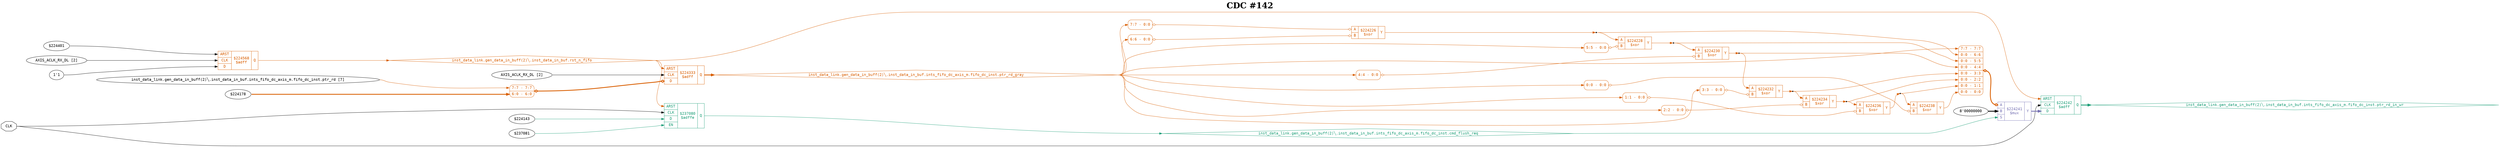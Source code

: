 digraph "spacefibre_light_top" {
label=<<b>CDC #142</b>>;
labelloc="t"
fontsize="30"
node ["fontname"="Courier"]
edge ["fontname"="Courier"]
rankdir="LR";
remincross=true;
n9 [ shape=octagon, label="CLK", color="black", fontcolor="black", href="/src/ip_spacefibre_light_top/spacefibre_light_top.vhd#45" ];
n10 [ shape=diamond, label="inst_data_link.gen_data_in_buff(2)&#9586;.inst_data_in_buf.ints_fifo_dc_axis_m.fifo_dc_inst.cmd_flush_req", colorscheme="dark28", color="1", fontcolor="1", href="/src/ip/fifo_dc/fifo_dc.vhd#111" ];
n11 [ shape=diamond, label="inst_data_link.gen_data_in_buff(2)&#9586;.inst_data_in_buf.ints_fifo_dc_axis_m.fifo_dc_inst.ptr_rd_gray", colorscheme="dark28", color="2", fontcolor="2", href="/src/ip/fifo_dc/fifo_dc.vhd#103" ];
n12 [ shape=diamond, label="inst_data_link.gen_data_in_buff(2)&#9586;.inst_data_in_buf.ints_fifo_dc_axis_m.fifo_dc_inst.ptr_rd_in_wr", colorscheme="dark28", color="1", fontcolor="1", href="/src/ip/fifo_dc/fifo_dc.vhd#106" ];
n13 [ shape=diamond, label="inst_data_link.gen_data_in_buff(2)&#9586;.inst_data_in_buf.rst_n_fifo", colorscheme="dark28", color="2", fontcolor="2", href="/src/module_data_link/data_in_buf.vhd#142" ];
{ rank="source"; n9;}
{ rank="sink";}
v0 [ label="$224143" ];
v1 [ label="$237081" ];
c18 [ shape=record, label="{{<p14> ARST|<p9> CLK|<p15> D|<p16> EN}|$237080\n$adffe|{<p17> Q}}", colorscheme="dark28", color="1", fontcolor="1" , href="/src/ip/fifo_dc/fifo_dc.vhd#440"  ];
v2 [ label="$224401" ];
v3 [ label="AXIS_ACLK_RX_DL [2]" ];
v4 [ label="1'1" ];
c19 [ shape=record, label="{{<p14> ARST|<p9> CLK|<p15> D}|$224568\n$adff|{<p17> Q}}", colorscheme="dark28", color="2", fontcolor="2" , href="/src/module_data_link/data_in_buf.vhd#194"  ];
c23 [ shape=record, label="{{<p20> A|<p21> B}|$224226\n$xor|{<p22> Y}}", colorscheme="dark28", color="2", fontcolor="2" , href="/src/ip/fifo_dc/fifo_dc.vhd#144"  ];
x5 [ shape=record, style=rounded, label="<s0> 7:7 - 0:0 ", colorscheme="dark28", color="2", fontcolor="2" ];
x5:e -> c23:p20:w [arrowhead=odiamond, arrowtail=odiamond, dir=both, colorscheme="dark28", color="2", fontcolor="2", label=""];
x6 [ shape=record, style=rounded, label="<s0> 6:6 - 0:0 ", colorscheme="dark28", color="2", fontcolor="2" ];
x6:e -> c23:p21:w [arrowhead=odiamond, arrowtail=odiamond, dir=both, colorscheme="dark28", color="2", fontcolor="2", label=""];
c24 [ shape=record, label="{{<p20> A|<p21> B}|$224228\n$xor|{<p22> Y}}", colorscheme="dark28", color="2", fontcolor="2" , href="/src/ip/fifo_dc/fifo_dc.vhd#144"  ];
x7 [ shape=record, style=rounded, label="<s0> 5:5 - 0:0 ", colorscheme="dark28", color="2", fontcolor="2" ];
x7:e -> c24:p21:w [arrowhead=odiamond, arrowtail=odiamond, dir=both, colorscheme="dark28", color="2", fontcolor="2", label=""];
c25 [ shape=record, label="{{<p20> A|<p21> B}|$224230\n$xor|{<p22> Y}}", colorscheme="dark28", color="2", fontcolor="2" , href="/src/ip/fifo_dc/fifo_dc.vhd#144"  ];
x8 [ shape=record, style=rounded, label="<s0> 4:4 - 0:0 ", colorscheme="dark28", color="2", fontcolor="2" ];
x8:e -> c25:p21:w [arrowhead=odiamond, arrowtail=odiamond, dir=both, colorscheme="dark28", color="2", fontcolor="2", label=""];
c26 [ shape=record, label="{{<p20> A|<p21> B}|$224232\n$xor|{<p22> Y}}", colorscheme="dark28", color="2", fontcolor="2" , href="/src/ip/fifo_dc/fifo_dc.vhd#144"  ];
x9 [ shape=record, style=rounded, label="<s0> 3:3 - 0:0 ", colorscheme="dark28", color="2", fontcolor="2" ];
x9:e -> c26:p21:w [arrowhead=odiamond, arrowtail=odiamond, dir=both, colorscheme="dark28", color="2", fontcolor="2", label=""];
c27 [ shape=record, label="{{<p20> A|<p21> B}|$224234\n$xor|{<p22> Y}}", colorscheme="dark28", color="2", fontcolor="2" , href="/src/ip/fifo_dc/fifo_dc.vhd#144"  ];
x10 [ shape=record, style=rounded, label="<s0> 2:2 - 0:0 ", colorscheme="dark28", color="2", fontcolor="2" ];
x10:e -> c27:p21:w [arrowhead=odiamond, arrowtail=odiamond, dir=both, colorscheme="dark28", color="2", fontcolor="2", label=""];
c28 [ shape=record, label="{{<p20> A|<p21> B}|$224236\n$xor|{<p22> Y}}", colorscheme="dark28", color="2", fontcolor="2" , href="/src/ip/fifo_dc/fifo_dc.vhd#144"  ];
x11 [ shape=record, style=rounded, label="<s0> 1:1 - 0:0 ", colorscheme="dark28", color="2", fontcolor="2" ];
x11:e -> c28:p21:w [arrowhead=odiamond, arrowtail=odiamond, dir=both, colorscheme="dark28", color="2", fontcolor="2", label=""];
c29 [ shape=record, label="{{<p20> A|<p21> B}|$224238\n$xor|{<p22> Y}}", colorscheme="dark28", color="2", fontcolor="2" , href="/src/ip/fifo_dc/fifo_dc.vhd#144"  ];
x12 [ shape=record, style=rounded, label="<s0> 0:0 - 0:0 ", colorscheme="dark28", color="2", fontcolor="2" ];
x12:e -> c29:p21:w [arrowhead=odiamond, arrowtail=odiamond, dir=both, colorscheme="dark28", color="2", fontcolor="2", label=""];
v14 [ label="8'00000000" ];
c31 [ shape=record, label="{{<p20> A|<p21> B|<p30> S}|$224241\n$mux|{<p22> Y}}", colorscheme="dark28", color="3", fontcolor="3" , href="/src/ip/fifo_dc/fifo_dc.vhd#225"  ];
x13 [ shape=record, style=rounded, label="<s7> 7:7 - 7:7 |<s6> 0:0 - 6:6 |<s5> 0:0 - 5:5 |<s4> 0:0 - 4:4 |<s3> 0:0 - 3:3 |<s2> 0:0 - 2:2 |<s1> 0:0 - 1:1 |<s0> 0:0 - 0:0 ", colorscheme="dark28", color="2", fontcolor="2" ];
x13:e -> c31:p20:w [arrowhead=odiamond, arrowtail=odiamond, dir=both, colorscheme="dark28", color="2", fontcolor="2", style="setlinewidth(3)", label=""];
v15 [ label="AXIS_ACLK_RX_DL [2]" ];
v17 [ label="inst_data_link.gen_data_in_buff(2)&#9586;.inst_data_in_buf.ints_fifo_dc_axis_m.fifo_dc_inst.ptr_rd [7]" ];
v18 [ label="$224178" ];
c32 [ shape=record, label="{{<p14> ARST|<p9> CLK|<p15> D}|$224333\n$adff|{<p17> Q}}", colorscheme="dark28", color="2", fontcolor="2" , href="/src/ip/fifo_dc/fifo_dc.vhd#362"  ];
x16 [ shape=record, style=rounded, label="<s1> 7:7 - 7:7 |<s0> 6:0 - 6:0 ", colorscheme="dark28", color="2", fontcolor="2" ];
x16:e -> c32:p15:w [arrowhead=odiamond, arrowtail=odiamond, dir=both, colorscheme="dark28", color="2", fontcolor="2", style="setlinewidth(3)", label=""];
c33 [ shape=record, label="{{<p14> ARST|<p9> CLK|<p15> D}|$224242\n$adff|{<p17> Q}}", colorscheme="dark28", color="1", fontcolor="1" , href="/src/ip/fifo_dc/fifo_dc.vhd#222"  ];
n1 [ shape=point ];
c23:p22:e -> n1:w [colorscheme="dark28", color="2", fontcolor="2", label=""];
n1:e -> c24:p20:w [colorscheme="dark28", color="2", fontcolor="2", label=""];
n1:e -> x13:s6:w [colorscheme="dark28", color="2", fontcolor="2", label=""];
c18:p17:e -> n10:w [colorscheme="dark28", color="1", fontcolor="1", label=""];
n10:e -> c31:p30:w [colorscheme="dark28", color="1", fontcolor="1", label=""];
c32:p17:e -> n11:w [colorscheme="dark28", color="2", fontcolor="2", style="setlinewidth(3)", label=""];
n11:e -> x10:s0:w [colorscheme="dark28", color="2", fontcolor="2", label=""];
n11:e -> x11:s0:w [colorscheme="dark28", color="2", fontcolor="2", label=""];
n11:e -> x12:s0:w [colorscheme="dark28", color="2", fontcolor="2", label=""];
n11:e -> x13:s7:w [colorscheme="dark28", color="2", fontcolor="2", label=""];
n11:e -> x5:s0:w [colorscheme="dark28", color="2", fontcolor="2", label=""];
n11:e -> x6:s0:w [colorscheme="dark28", color="2", fontcolor="2", label=""];
n11:e -> x7:s0:w [colorscheme="dark28", color="2", fontcolor="2", label=""];
n11:e -> x8:s0:w [colorscheme="dark28", color="2", fontcolor="2", label=""];
n11:e -> x9:s0:w [colorscheme="dark28", color="2", fontcolor="2", label=""];
c33:p17:e -> n12:w [colorscheme="dark28", color="1", fontcolor="1", style="setlinewidth(3)", label=""];
c19:p17:e -> n13:w [colorscheme="dark28", color="2", fontcolor="2", label=""];
n13:e -> c18:p14:w [colorscheme="dark28", color="2", fontcolor="2", label=""];
n13:e -> c32:p14:w [colorscheme="dark28", color="2", fontcolor="2", label=""];
n13:e -> c33:p14:w [colorscheme="dark28", color="2", fontcolor="2", label=""];
n2 [ shape=point ];
c24:p22:e -> n2:w [colorscheme="dark28", color="2", fontcolor="2", label=""];
n2:e -> c25:p20:w [colorscheme="dark28", color="2", fontcolor="2", label=""];
n2:e -> x13:s5:w [colorscheme="dark28", color="2", fontcolor="2", label=""];
n3 [ shape=point ];
c25:p22:e -> n3:w [colorscheme="dark28", color="2", fontcolor="2", label=""];
n3:e -> c26:p20:w [colorscheme="dark28", color="2", fontcolor="2", label=""];
n3:e -> x13:s4:w [colorscheme="dark28", color="2", fontcolor="2", label=""];
n4 [ shape=point ];
c26:p22:e -> n4:w [colorscheme="dark28", color="2", fontcolor="2", label=""];
n4:e -> c27:p20:w [colorscheme="dark28", color="2", fontcolor="2", label=""];
n4:e -> x13:s3:w [colorscheme="dark28", color="2", fontcolor="2", label=""];
n5 [ shape=point ];
c27:p22:e -> n5:w [colorscheme="dark28", color="2", fontcolor="2", label=""];
n5:e -> c28:p20:w [colorscheme="dark28", color="2", fontcolor="2", label=""];
n5:e -> x13:s2:w [colorscheme="dark28", color="2", fontcolor="2", label=""];
n6 [ shape=point ];
c28:p22:e -> n6:w [colorscheme="dark28", color="2", fontcolor="2", label=""];
n6:e -> c29:p20:w [colorscheme="dark28", color="2", fontcolor="2", label=""];
n6:e -> x13:s1:w [colorscheme="dark28", color="2", fontcolor="2", label=""];
c29:p22:e -> x13:s0:w [colorscheme="dark28", color="2", fontcolor="2", label=""];
c31:p22:e -> c33:p15:w [colorscheme="dark28", color="3", fontcolor="3", style="setlinewidth(3)", label=""];
n9:e -> c18:p9:w [color="black", fontcolor="black", label=""];
n9:e -> c33:p9:w [color="black", fontcolor="black", label=""];
v0:e -> c18:p15:w [colorscheme="dark28", color="1", fontcolor="1", label=""];
v1:e -> c18:p16:w [colorscheme="dark28", color="1", fontcolor="1", label=""];
v14:e -> c31:p21:w [color="black", fontcolor="black", style="setlinewidth(3)", label=""];
v15:e -> c32:p9:w [color="black", fontcolor="black", label=""];
v17:e -> x16:s1:w [colorscheme="dark28", color="2", fontcolor="2", label=""];
v18:e -> x16:s0:w [colorscheme="dark28", color="2", fontcolor="2", style="setlinewidth(3)", label=""];
v2:e -> c19:p14:w [color="black", fontcolor="black", label=""];
v3:e -> c19:p9:w [color="black", fontcolor="black", label=""];
v4:e -> c19:p15:w [color="black", fontcolor="black", label=""];
}
